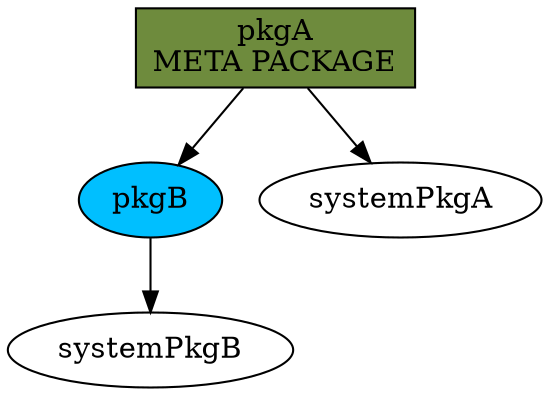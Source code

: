digraph Dependencies {
pkgA [shape=box style="filled" fillcolor=darkolivegreen4 label="pkgA\nMETA PACKAGE"]
pkgB [shape=ellipse style="filled" fillcolor=deepskyblue1 label="pkgB"]
pkgA -> systemPkgA
pkgA -> pkgB
pkgB -> systemPkgB
}
